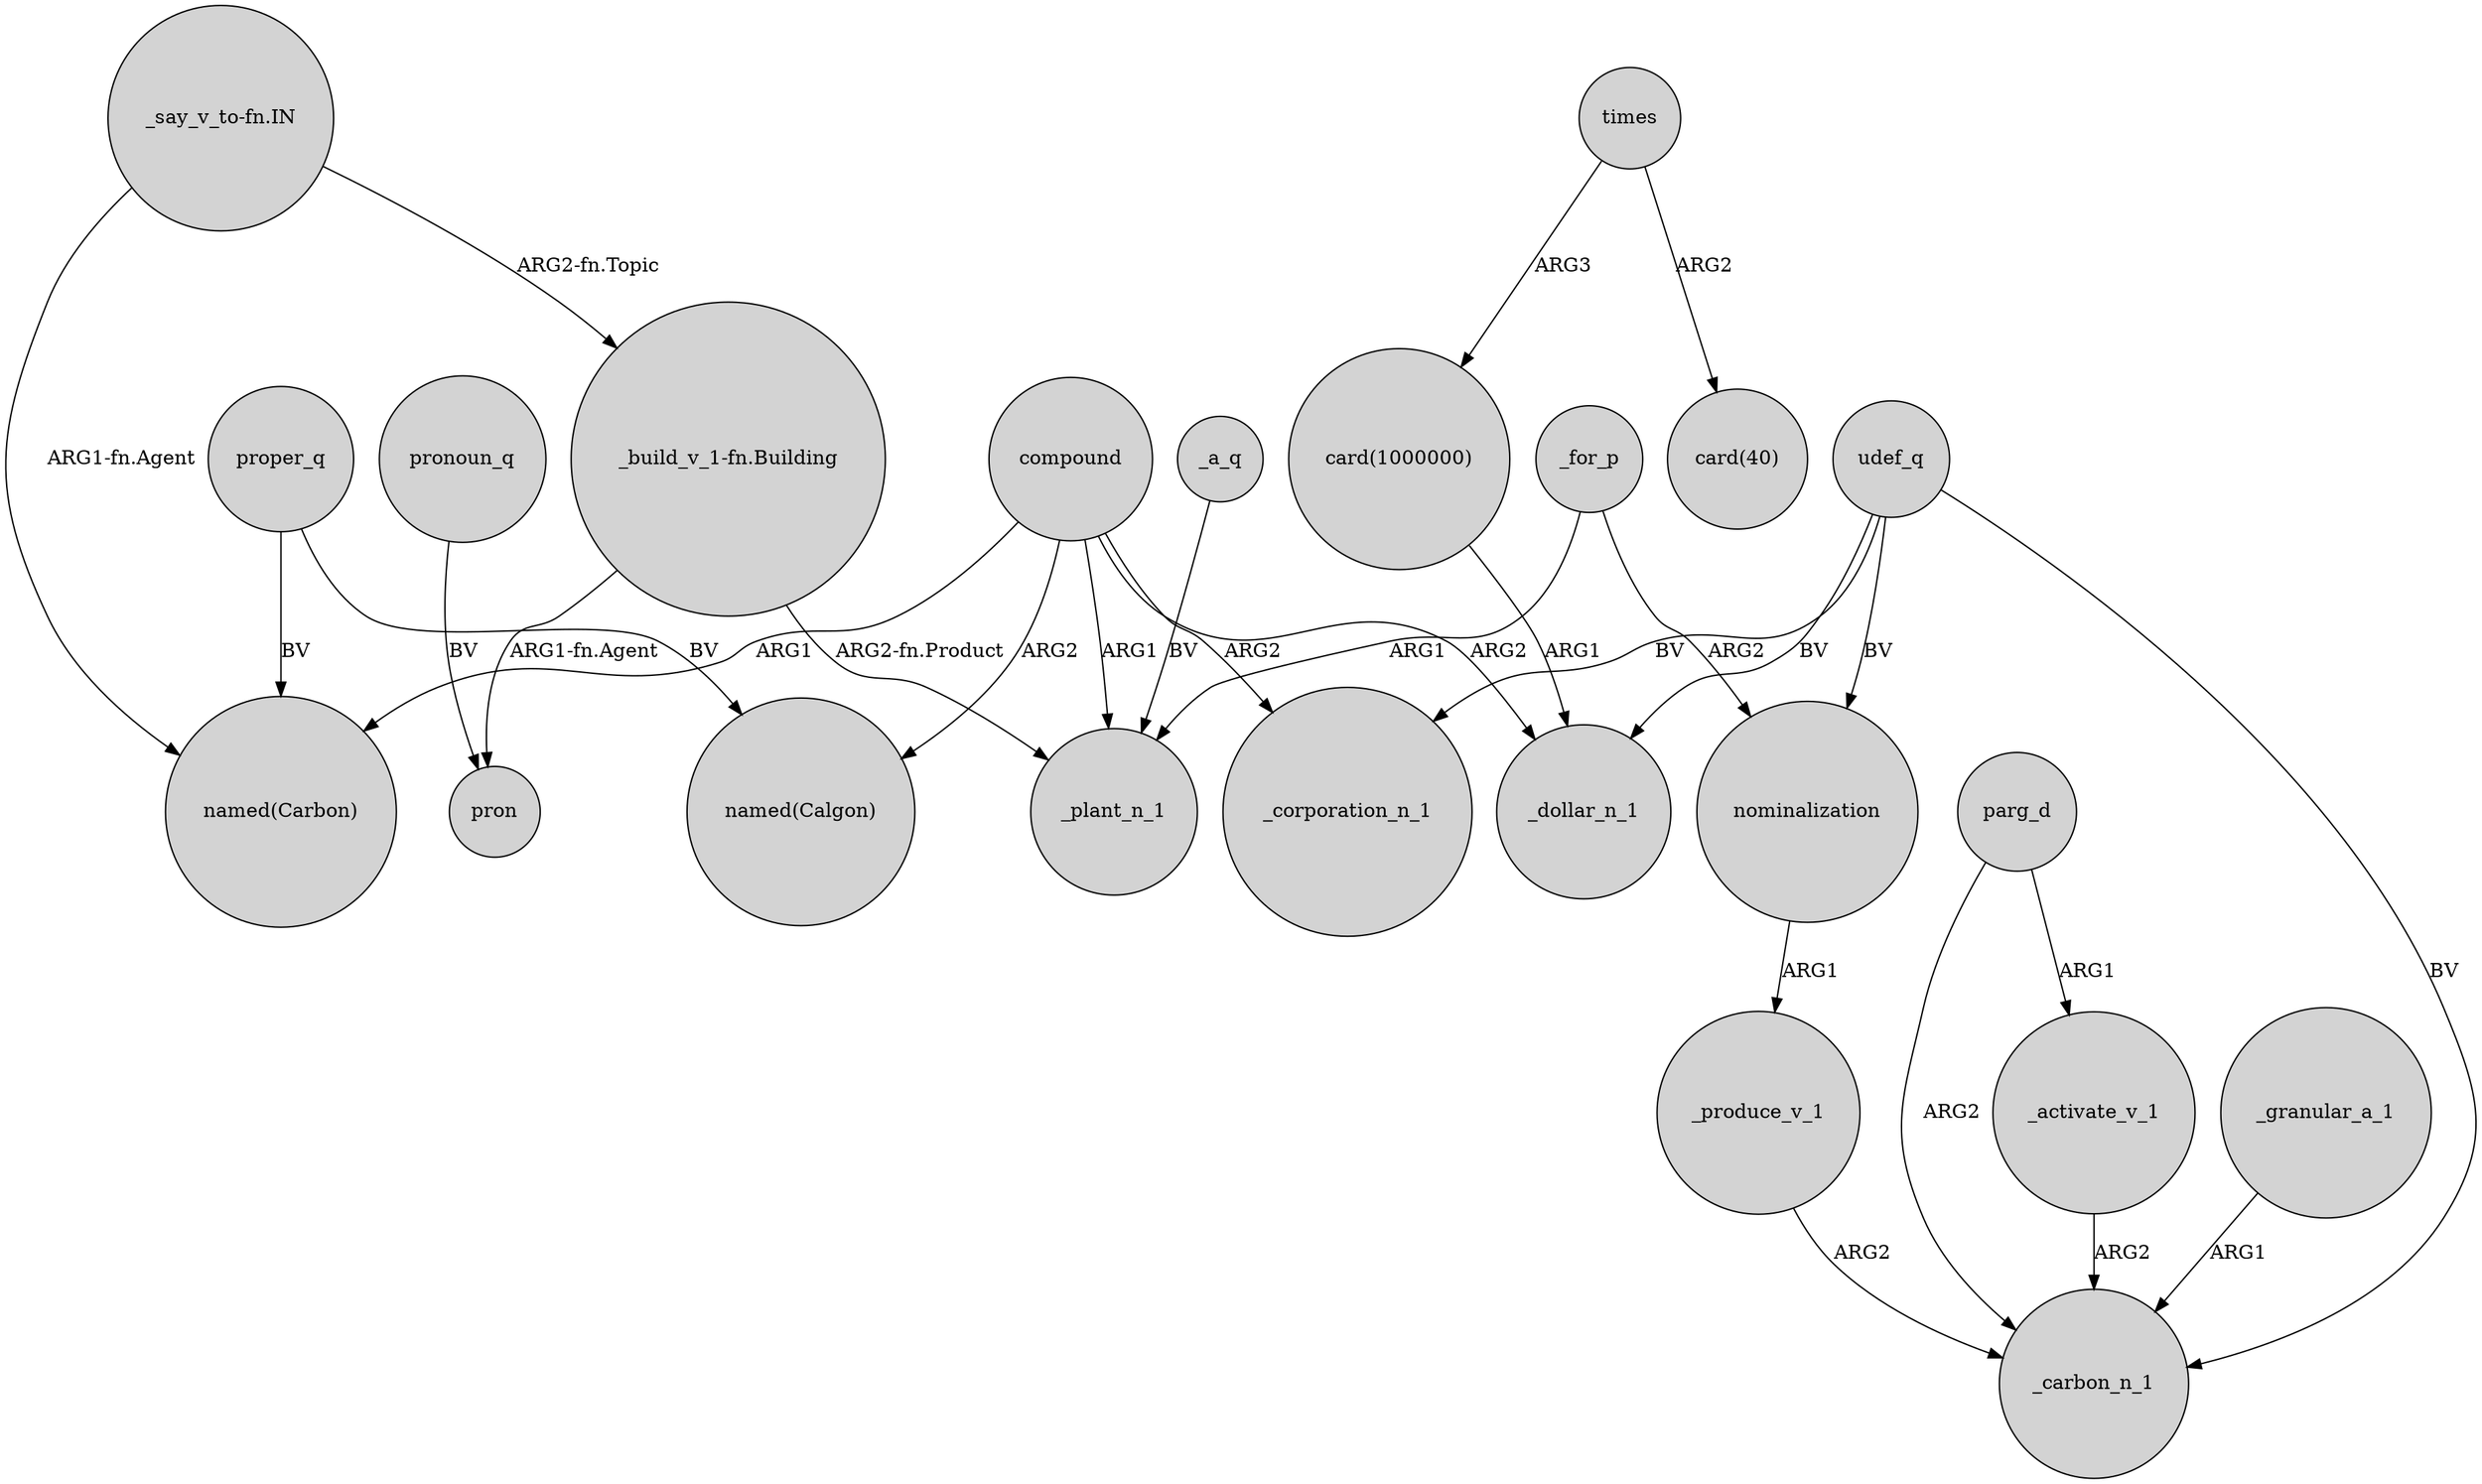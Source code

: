 digraph {
	node [shape=circle style=filled]
	proper_q -> "named(Calgon)" [label=BV]
	"_say_v_to-fn.IN" -> "_build_v_1-fn.Building" [label="ARG2-fn.Topic"]
	"_build_v_1-fn.Building" -> _plant_n_1 [label="ARG2-fn.Product"]
	"card(1000000)" -> _dollar_n_1 [label=ARG1]
	times -> "card(40)" [label=ARG2]
	parg_d -> _activate_v_1 [label=ARG1]
	compound -> _corporation_n_1 [label=ARG2]
	_for_p -> nominalization [label=ARG2]
	proper_q -> "named(Carbon)" [label=BV]
	"_say_v_to-fn.IN" -> "named(Carbon)" [label="ARG1-fn.Agent"]
	compound -> _plant_n_1 [label=ARG1]
	_granular_a_1 -> _carbon_n_1 [label=ARG1]
	parg_d -> _carbon_n_1 [label=ARG2]
	compound -> "named(Calgon)" [label=ARG2]
	pronoun_q -> pron [label=BV]
	udef_q -> _corporation_n_1 [label=BV]
	_produce_v_1 -> _carbon_n_1 [label=ARG2]
	_for_p -> _plant_n_1 [label=ARG1]
	_activate_v_1 -> _carbon_n_1 [label=ARG2]
	times -> "card(1000000)" [label=ARG3]
	udef_q -> nominalization [label=BV]
	udef_q -> _carbon_n_1 [label=BV]
	nominalization -> _produce_v_1 [label=ARG1]
	compound -> _dollar_n_1 [label=ARG2]
	"_build_v_1-fn.Building" -> pron [label="ARG1-fn.Agent"]
	compound -> "named(Carbon)" [label=ARG1]
	udef_q -> _dollar_n_1 [label=BV]
	_a_q -> _plant_n_1 [label=BV]
}
